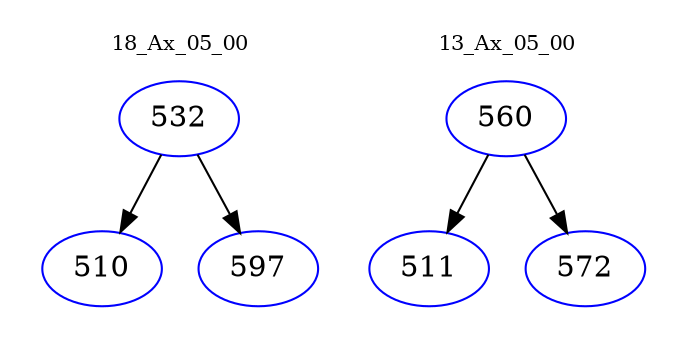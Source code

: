 digraph{
subgraph cluster_0 {
color = white
label = "18_Ax_05_00";
fontsize=10;
T0_532 [label="532", color="blue"]
T0_532 -> T0_510 [color="black"]
T0_510 [label="510", color="blue"]
T0_532 -> T0_597 [color="black"]
T0_597 [label="597", color="blue"]
}
subgraph cluster_1 {
color = white
label = "13_Ax_05_00";
fontsize=10;
T1_560 [label="560", color="blue"]
T1_560 -> T1_511 [color="black"]
T1_511 [label="511", color="blue"]
T1_560 -> T1_572 [color="black"]
T1_572 [label="572", color="blue"]
}
}
